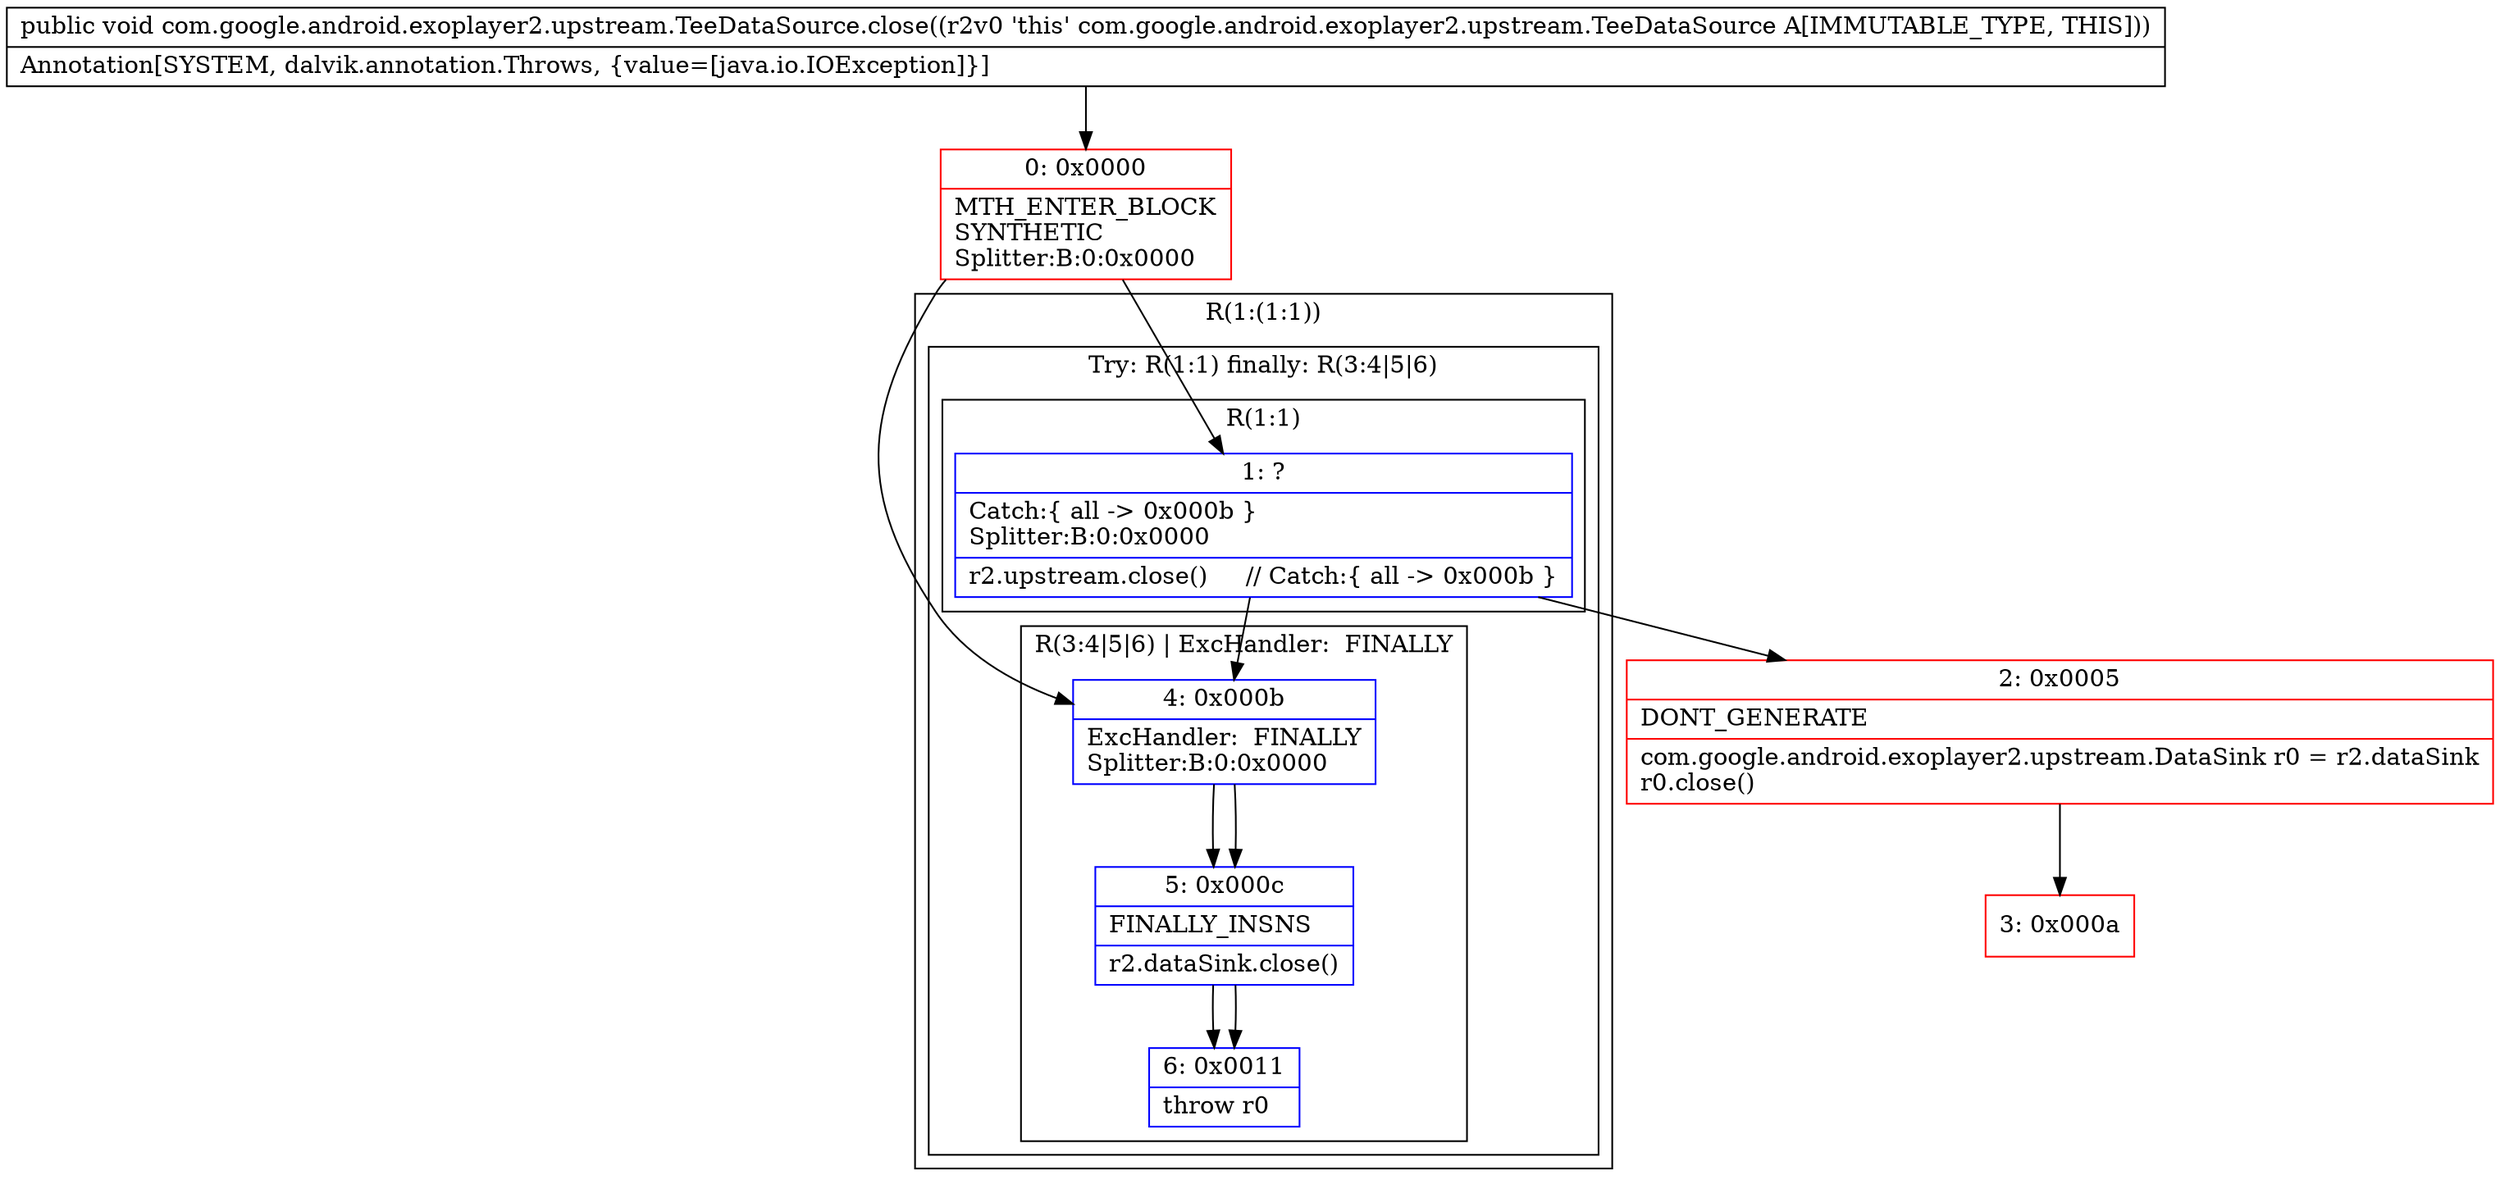 digraph "CFG forcom.google.android.exoplayer2.upstream.TeeDataSource.close()V" {
subgraph cluster_Region_1076093414 {
label = "R(1:(1:1))";
node [shape=record,color=blue];
subgraph cluster_TryCatchRegion_473714458 {
label = "Try: R(1:1) finally: R(3:4|5|6)";
node [shape=record,color=blue];
subgraph cluster_Region_1512692954 {
label = "R(1:1)";
node [shape=record,color=blue];
Node_1 [shape=record,label="{1\:\ ?|Catch:\{ all \-\> 0x000b \}\lSplitter:B:0:0x0000\l|r2.upstream.close()     \/\/ Catch:\{ all \-\> 0x000b \}\l}"];
}
subgraph cluster_Region_549915635 {
label = "R(3:4|5|6) | ExcHandler:  FINALLY\l";
node [shape=record,color=blue];
Node_4 [shape=record,label="{4\:\ 0x000b|ExcHandler:  FINALLY\lSplitter:B:0:0x0000\l}"];
Node_5 [shape=record,label="{5\:\ 0x000c|FINALLY_INSNS\l|r2.dataSink.close()\l}"];
Node_6 [shape=record,label="{6\:\ 0x0011|throw r0\l}"];
}
}
}
subgraph cluster_Region_549915635 {
label = "R(3:4|5|6) | ExcHandler:  FINALLY\l";
node [shape=record,color=blue];
Node_4 [shape=record,label="{4\:\ 0x000b|ExcHandler:  FINALLY\lSplitter:B:0:0x0000\l}"];
Node_5 [shape=record,label="{5\:\ 0x000c|FINALLY_INSNS\l|r2.dataSink.close()\l}"];
Node_6 [shape=record,label="{6\:\ 0x0011|throw r0\l}"];
}
Node_0 [shape=record,color=red,label="{0\:\ 0x0000|MTH_ENTER_BLOCK\lSYNTHETIC\lSplitter:B:0:0x0000\l}"];
Node_2 [shape=record,color=red,label="{2\:\ 0x0005|DONT_GENERATE\l|com.google.android.exoplayer2.upstream.DataSink r0 = r2.dataSink\lr0.close()\l}"];
Node_3 [shape=record,color=red,label="{3\:\ 0x000a}"];
MethodNode[shape=record,label="{public void com.google.android.exoplayer2.upstream.TeeDataSource.close((r2v0 'this' com.google.android.exoplayer2.upstream.TeeDataSource A[IMMUTABLE_TYPE, THIS]))  | Annotation[SYSTEM, dalvik.annotation.Throws, \{value=[java.io.IOException]\}]\l}"];
MethodNode -> Node_0;
Node_1 -> Node_2;
Node_1 -> Node_4;
Node_4 -> Node_5;
Node_5 -> Node_6;
Node_4 -> Node_5;
Node_5 -> Node_6;
Node_0 -> Node_1;
Node_0 -> Node_4;
Node_2 -> Node_3;
}

